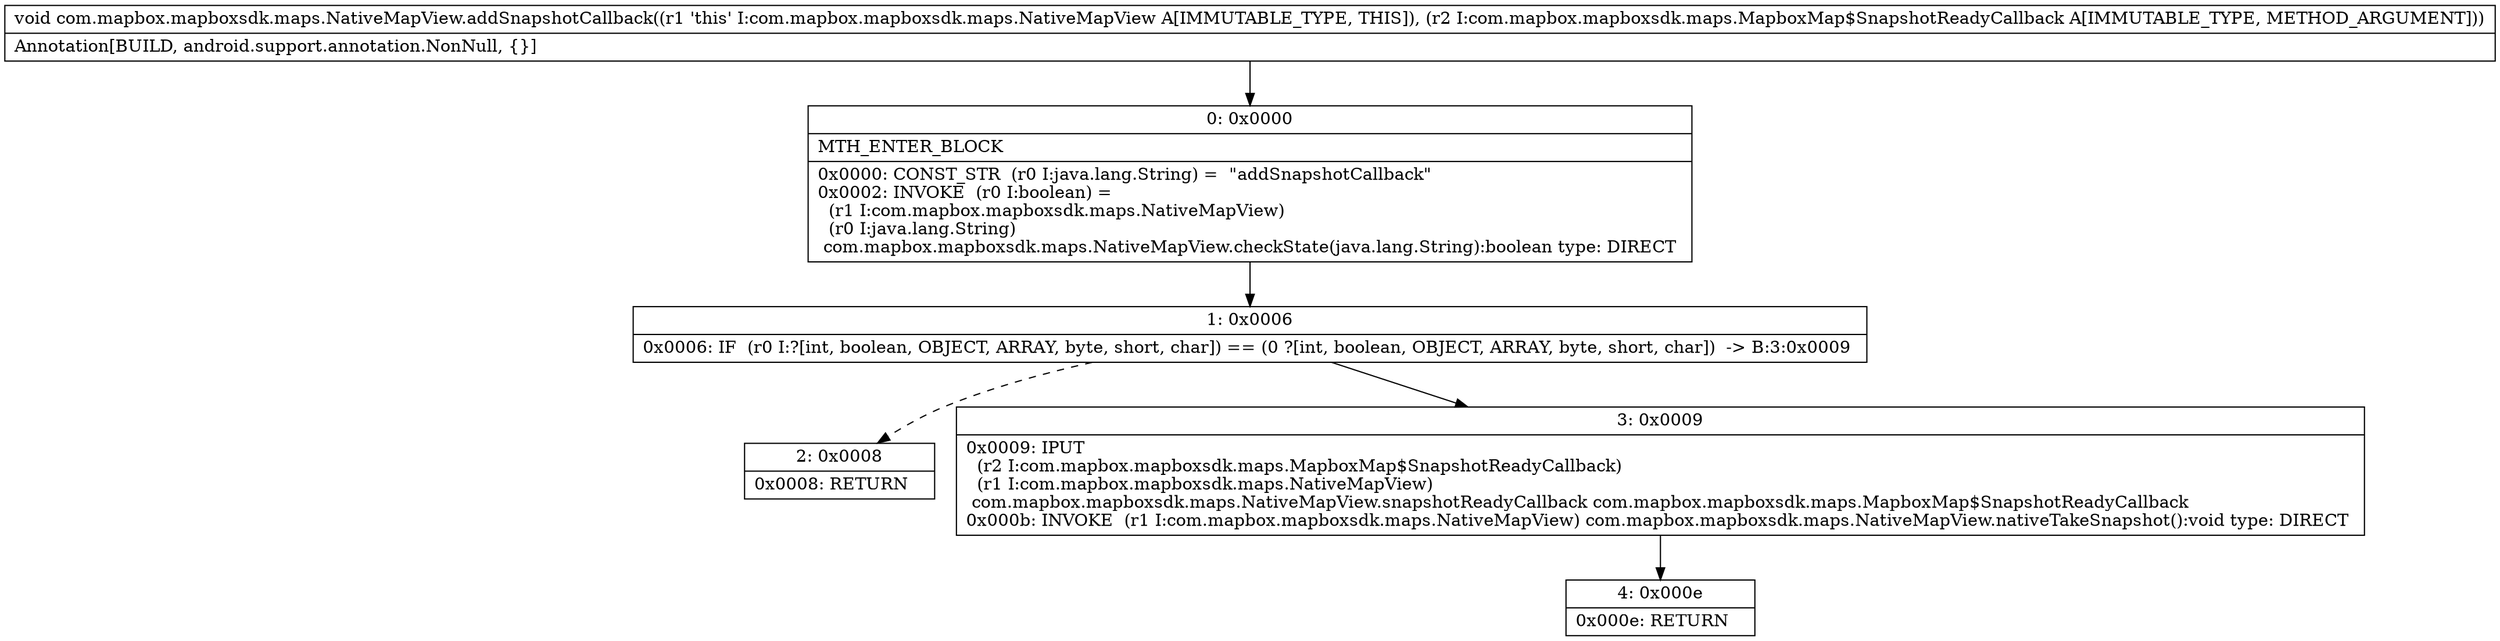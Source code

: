 digraph "CFG forcom.mapbox.mapboxsdk.maps.NativeMapView.addSnapshotCallback(Lcom\/mapbox\/mapboxsdk\/maps\/MapboxMap$SnapshotReadyCallback;)V" {
Node_0 [shape=record,label="{0\:\ 0x0000|MTH_ENTER_BLOCK\l|0x0000: CONST_STR  (r0 I:java.lang.String) =  \"addSnapshotCallback\" \l0x0002: INVOKE  (r0 I:boolean) = \l  (r1 I:com.mapbox.mapboxsdk.maps.NativeMapView)\l  (r0 I:java.lang.String)\l com.mapbox.mapboxsdk.maps.NativeMapView.checkState(java.lang.String):boolean type: DIRECT \l}"];
Node_1 [shape=record,label="{1\:\ 0x0006|0x0006: IF  (r0 I:?[int, boolean, OBJECT, ARRAY, byte, short, char]) == (0 ?[int, boolean, OBJECT, ARRAY, byte, short, char])  \-\> B:3:0x0009 \l}"];
Node_2 [shape=record,label="{2\:\ 0x0008|0x0008: RETURN   \l}"];
Node_3 [shape=record,label="{3\:\ 0x0009|0x0009: IPUT  \l  (r2 I:com.mapbox.mapboxsdk.maps.MapboxMap$SnapshotReadyCallback)\l  (r1 I:com.mapbox.mapboxsdk.maps.NativeMapView)\l com.mapbox.mapboxsdk.maps.NativeMapView.snapshotReadyCallback com.mapbox.mapboxsdk.maps.MapboxMap$SnapshotReadyCallback \l0x000b: INVOKE  (r1 I:com.mapbox.mapboxsdk.maps.NativeMapView) com.mapbox.mapboxsdk.maps.NativeMapView.nativeTakeSnapshot():void type: DIRECT \l}"];
Node_4 [shape=record,label="{4\:\ 0x000e|0x000e: RETURN   \l}"];
MethodNode[shape=record,label="{void com.mapbox.mapboxsdk.maps.NativeMapView.addSnapshotCallback((r1 'this' I:com.mapbox.mapboxsdk.maps.NativeMapView A[IMMUTABLE_TYPE, THIS]), (r2 I:com.mapbox.mapboxsdk.maps.MapboxMap$SnapshotReadyCallback A[IMMUTABLE_TYPE, METHOD_ARGUMENT]))  | Annotation[BUILD, android.support.annotation.NonNull, \{\}]\l}"];
MethodNode -> Node_0;
Node_0 -> Node_1;
Node_1 -> Node_2[style=dashed];
Node_1 -> Node_3;
Node_3 -> Node_4;
}


